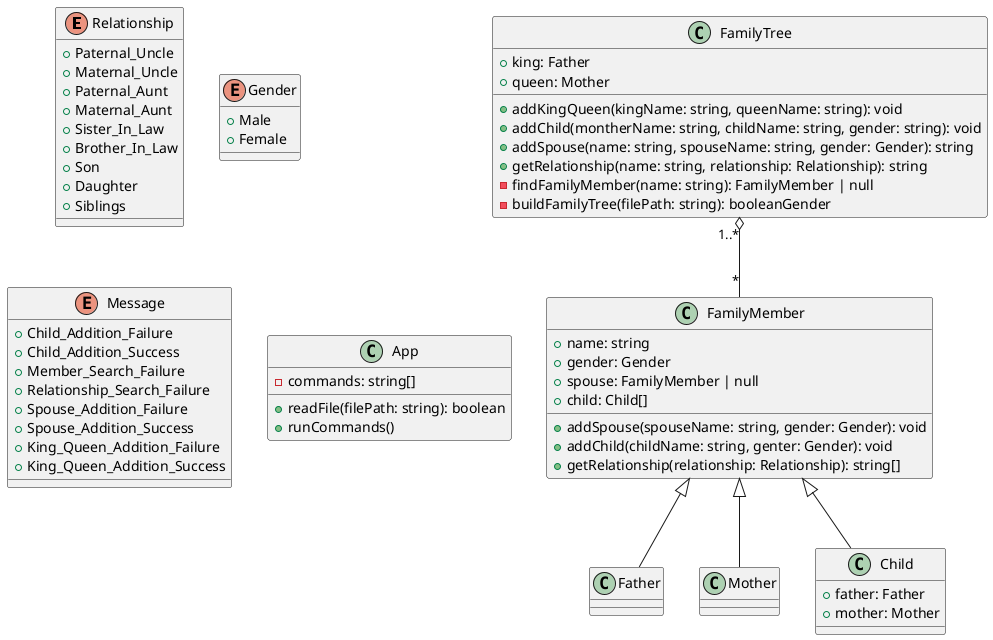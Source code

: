 @startuml class diagram

enum Relationship {
    +Paternal_Uncle
    +Maternal_Uncle
    +Paternal_Aunt
    +Maternal_Aunt
    +Sister_In_Law
    +Brother_In_Law
    +Son
    +Daughter
    +Siblings
}

enum Gender {
    +Male
    +Female
}

enum Message {
    +Child_Addition_Failure
    +Child_Addition_Success
    +Member_Search_Failure
    +Relationship_Search_Failure
    +Spouse_Addition_Failure
    +Spouse_Addition_Success
    +King_Queen_Addition_Failure
    +King_Queen_Addition_Success
}

class App {
    -commands: string[]
    +readFile(filePath: string): boolean
    +runCommands()
}

class FamilyTree {
    +king: Father
    +queen: Mother
    +addKingQueen(kingName: string, queenName: string): void
    +addChild(montherName: string, childName: string, gender: string): void
    +addSpouse(name: string, spouseName: string, gender: Gender): string
    +getRelationship(name: string, relationship: Relationship): string
    -findFamilyMember(name: string): FamilyMember | null
    -buildFamilyTree(filePath: string): booleanGender
}

class FamilyMember {
    +name: string
    +gender: Gender
    +spouse: FamilyMember | null
    +child: Child[]
    +addSpouse(spouseName: string, gender: Gender): void
    +addChild(childName: string, genter: Gender): void
    +getRelationship(relationship: Relationship): string[]
}

class Father {
}

class Mother {
}

class Child {
    +father: Father
    +mother: Mother
}

FamilyTree "1..*" o-- "*" FamilyMember

FamilyMember <|-- Father
FamilyMember <|--  Mother
FamilyMember <|--  Child

@enduml
